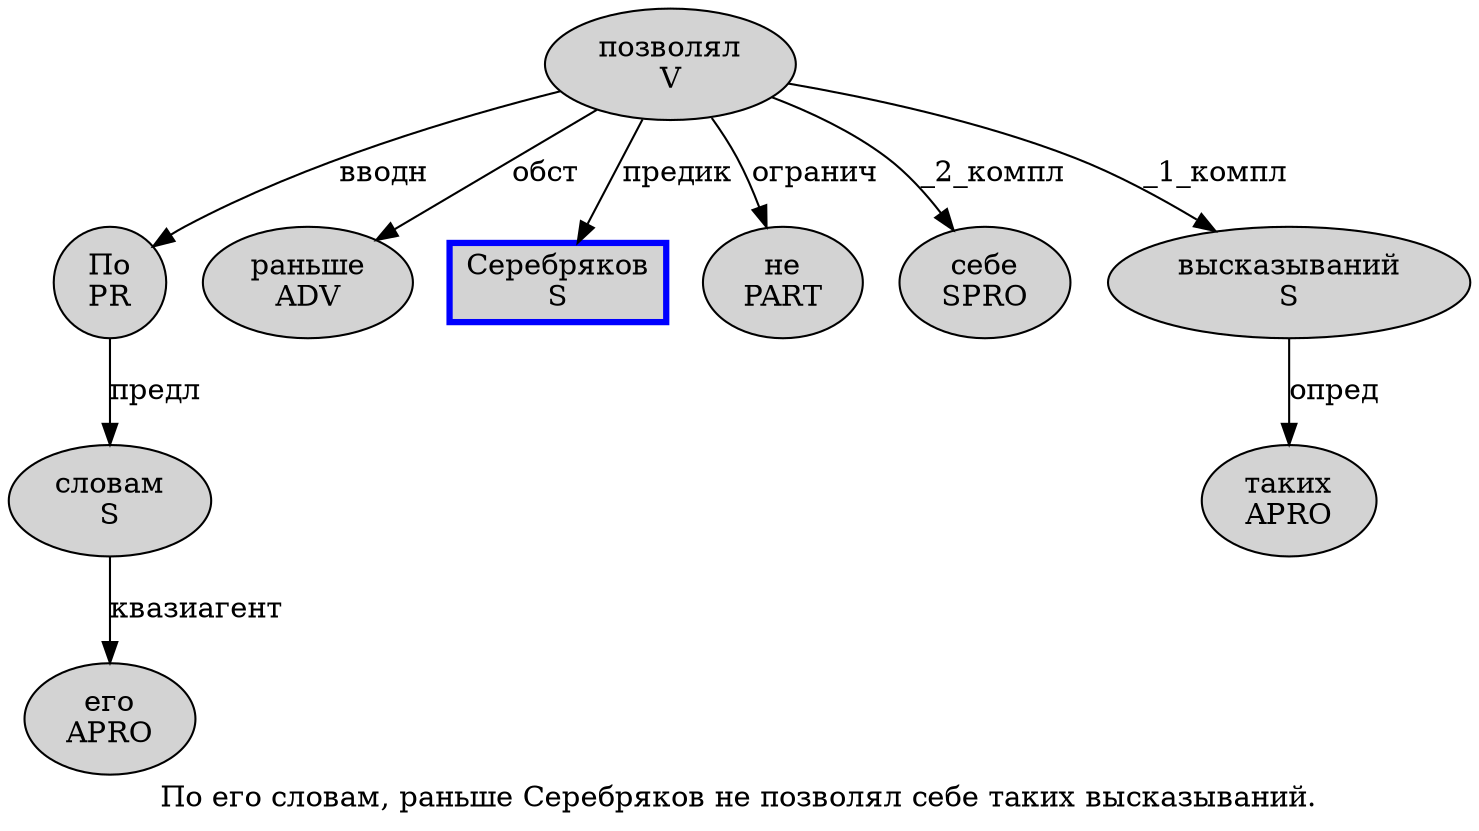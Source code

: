 digraph SENTENCE_728 {
	graph [label="По его словам, раньше Серебряков не позволял себе таких высказываний."]
	node [style=filled]
		0 [label="По
PR" color="" fillcolor=lightgray penwidth=1 shape=ellipse]
		1 [label="его
APRO" color="" fillcolor=lightgray penwidth=1 shape=ellipse]
		2 [label="словам
S" color="" fillcolor=lightgray penwidth=1 shape=ellipse]
		4 [label="раньше
ADV" color="" fillcolor=lightgray penwidth=1 shape=ellipse]
		5 [label="Серебряков
S" color=blue fillcolor=lightgray penwidth=3 shape=box]
		6 [label="не
PART" color="" fillcolor=lightgray penwidth=1 shape=ellipse]
		7 [label="позволял
V" color="" fillcolor=lightgray penwidth=1 shape=ellipse]
		8 [label="себе
SPRO" color="" fillcolor=lightgray penwidth=1 shape=ellipse]
		9 [label="таких
APRO" color="" fillcolor=lightgray penwidth=1 shape=ellipse]
		10 [label="высказываний
S" color="" fillcolor=lightgray penwidth=1 shape=ellipse]
			2 -> 1 [label="квазиагент"]
			0 -> 2 [label="предл"]
			10 -> 9 [label="опред"]
			7 -> 0 [label="вводн"]
			7 -> 4 [label="обст"]
			7 -> 5 [label="предик"]
			7 -> 6 [label="огранич"]
			7 -> 8 [label="_2_компл"]
			7 -> 10 [label="_1_компл"]
}